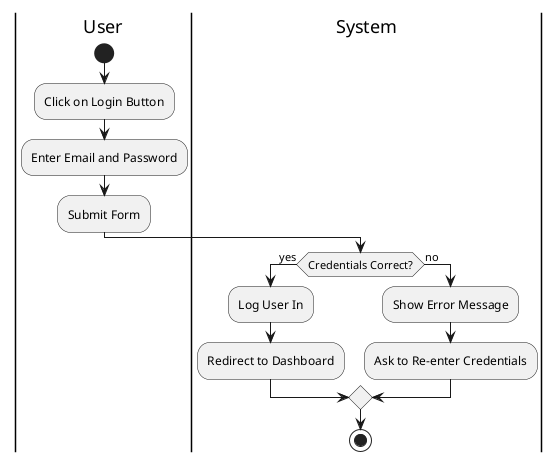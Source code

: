@startuml
|User|
start
:Click on Login Button;
:Enter Email and Password;
:Submit Form;
|System|
if (Credentials Correct?) then (yes)
    :Log User In;
    :Redirect to Dashboard;
else (no)
    :Show Error Message;
    :Ask to Re-enter Credentials;
endif
stop
@enduml
